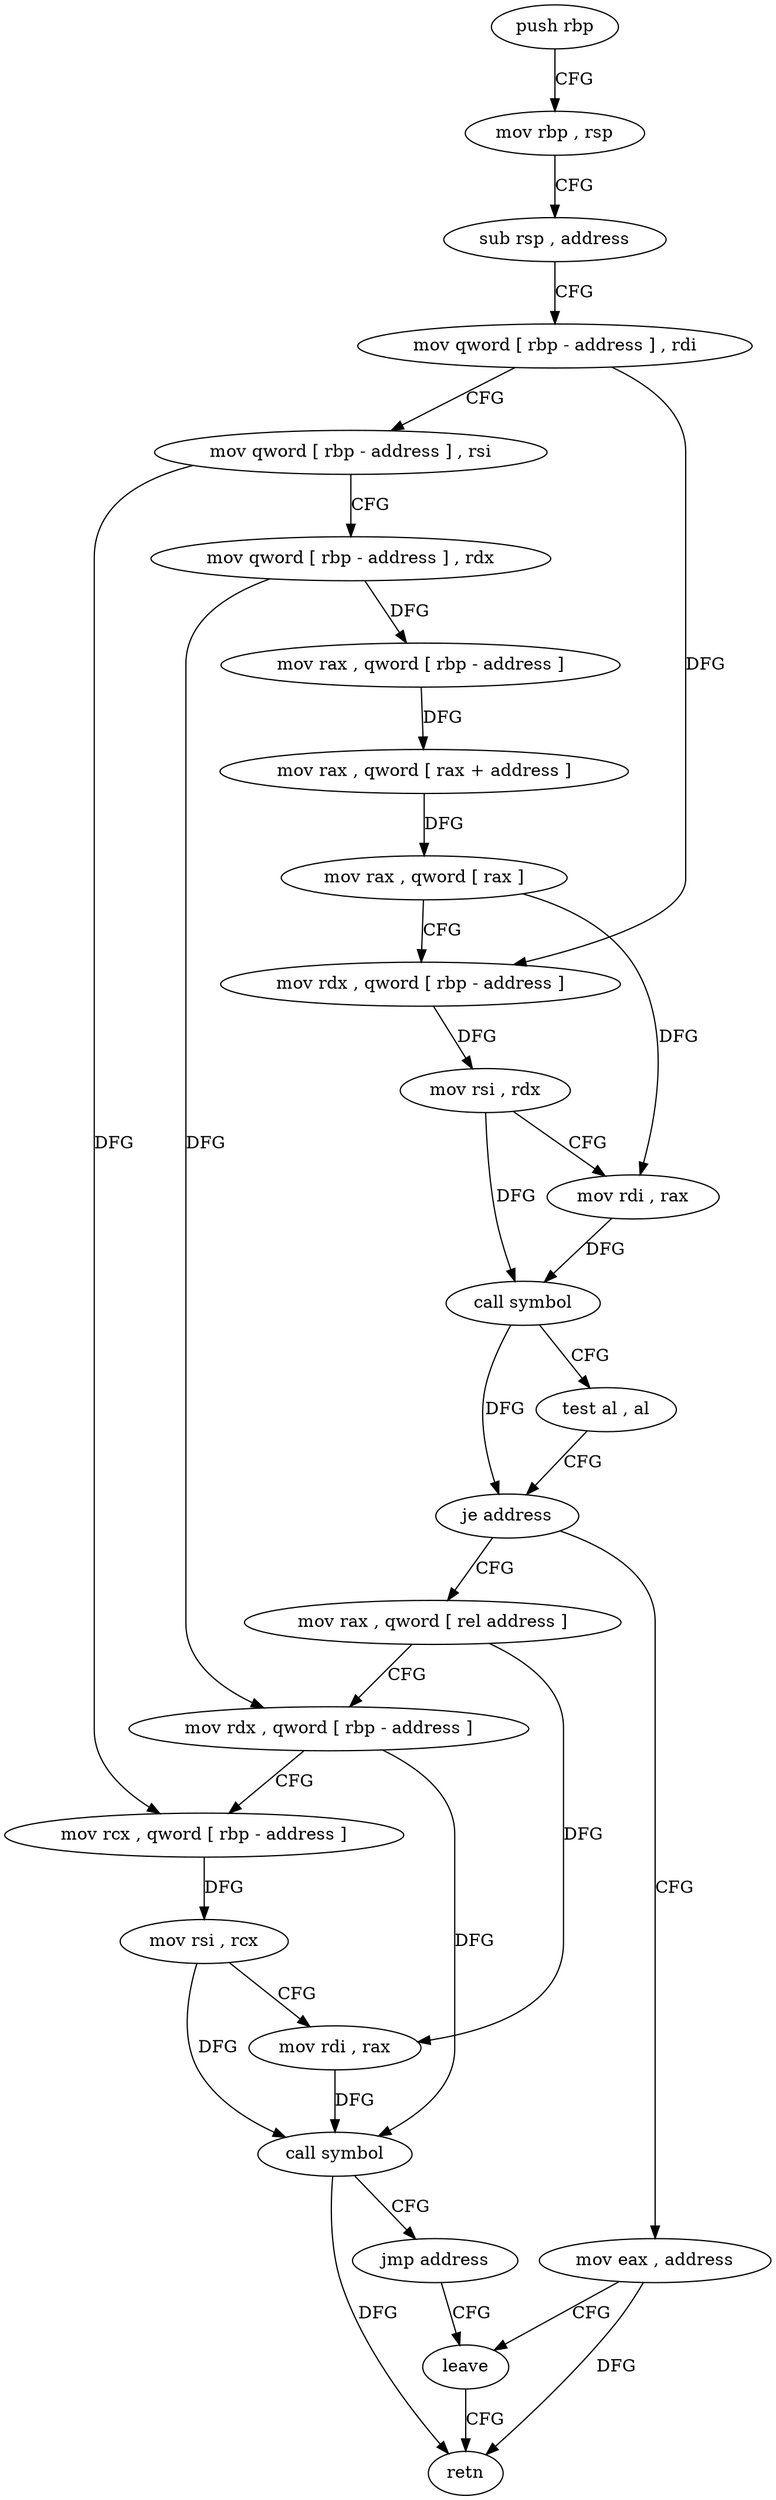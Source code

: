 digraph "func" {
"4218777" [label = "push rbp" ]
"4218778" [label = "mov rbp , rsp" ]
"4218781" [label = "sub rsp , address" ]
"4218785" [label = "mov qword [ rbp - address ] , rdi" ]
"4218789" [label = "mov qword [ rbp - address ] , rsi" ]
"4218793" [label = "mov qword [ rbp - address ] , rdx" ]
"4218797" [label = "mov rax , qword [ rbp - address ]" ]
"4218801" [label = "mov rax , qword [ rax + address ]" ]
"4218808" [label = "mov rax , qword [ rax ]" ]
"4218811" [label = "mov rdx , qword [ rbp - address ]" ]
"4218815" [label = "mov rsi , rdx" ]
"4218818" [label = "mov rdi , rax" ]
"4218821" [label = "call symbol" ]
"4218826" [label = "test al , al" ]
"4218828" [label = "je address" ]
"4218858" [label = "mov eax , address" ]
"4218830" [label = "mov rax , qword [ rel address ]" ]
"4218863" [label = "leave" ]
"4218837" [label = "mov rdx , qword [ rbp - address ]" ]
"4218841" [label = "mov rcx , qword [ rbp - address ]" ]
"4218845" [label = "mov rsi , rcx" ]
"4218848" [label = "mov rdi , rax" ]
"4218851" [label = "call symbol" ]
"4218856" [label = "jmp address" ]
"4218864" [label = "retn" ]
"4218777" -> "4218778" [ label = "CFG" ]
"4218778" -> "4218781" [ label = "CFG" ]
"4218781" -> "4218785" [ label = "CFG" ]
"4218785" -> "4218789" [ label = "CFG" ]
"4218785" -> "4218811" [ label = "DFG" ]
"4218789" -> "4218793" [ label = "CFG" ]
"4218789" -> "4218841" [ label = "DFG" ]
"4218793" -> "4218797" [ label = "DFG" ]
"4218793" -> "4218837" [ label = "DFG" ]
"4218797" -> "4218801" [ label = "DFG" ]
"4218801" -> "4218808" [ label = "DFG" ]
"4218808" -> "4218811" [ label = "CFG" ]
"4218808" -> "4218818" [ label = "DFG" ]
"4218811" -> "4218815" [ label = "DFG" ]
"4218815" -> "4218818" [ label = "CFG" ]
"4218815" -> "4218821" [ label = "DFG" ]
"4218818" -> "4218821" [ label = "DFG" ]
"4218821" -> "4218826" [ label = "CFG" ]
"4218821" -> "4218828" [ label = "DFG" ]
"4218826" -> "4218828" [ label = "CFG" ]
"4218828" -> "4218858" [ label = "CFG" ]
"4218828" -> "4218830" [ label = "CFG" ]
"4218858" -> "4218863" [ label = "CFG" ]
"4218858" -> "4218864" [ label = "DFG" ]
"4218830" -> "4218837" [ label = "CFG" ]
"4218830" -> "4218848" [ label = "DFG" ]
"4218863" -> "4218864" [ label = "CFG" ]
"4218837" -> "4218841" [ label = "CFG" ]
"4218837" -> "4218851" [ label = "DFG" ]
"4218841" -> "4218845" [ label = "DFG" ]
"4218845" -> "4218848" [ label = "CFG" ]
"4218845" -> "4218851" [ label = "DFG" ]
"4218848" -> "4218851" [ label = "DFG" ]
"4218851" -> "4218856" [ label = "CFG" ]
"4218851" -> "4218864" [ label = "DFG" ]
"4218856" -> "4218863" [ label = "CFG" ]
}
